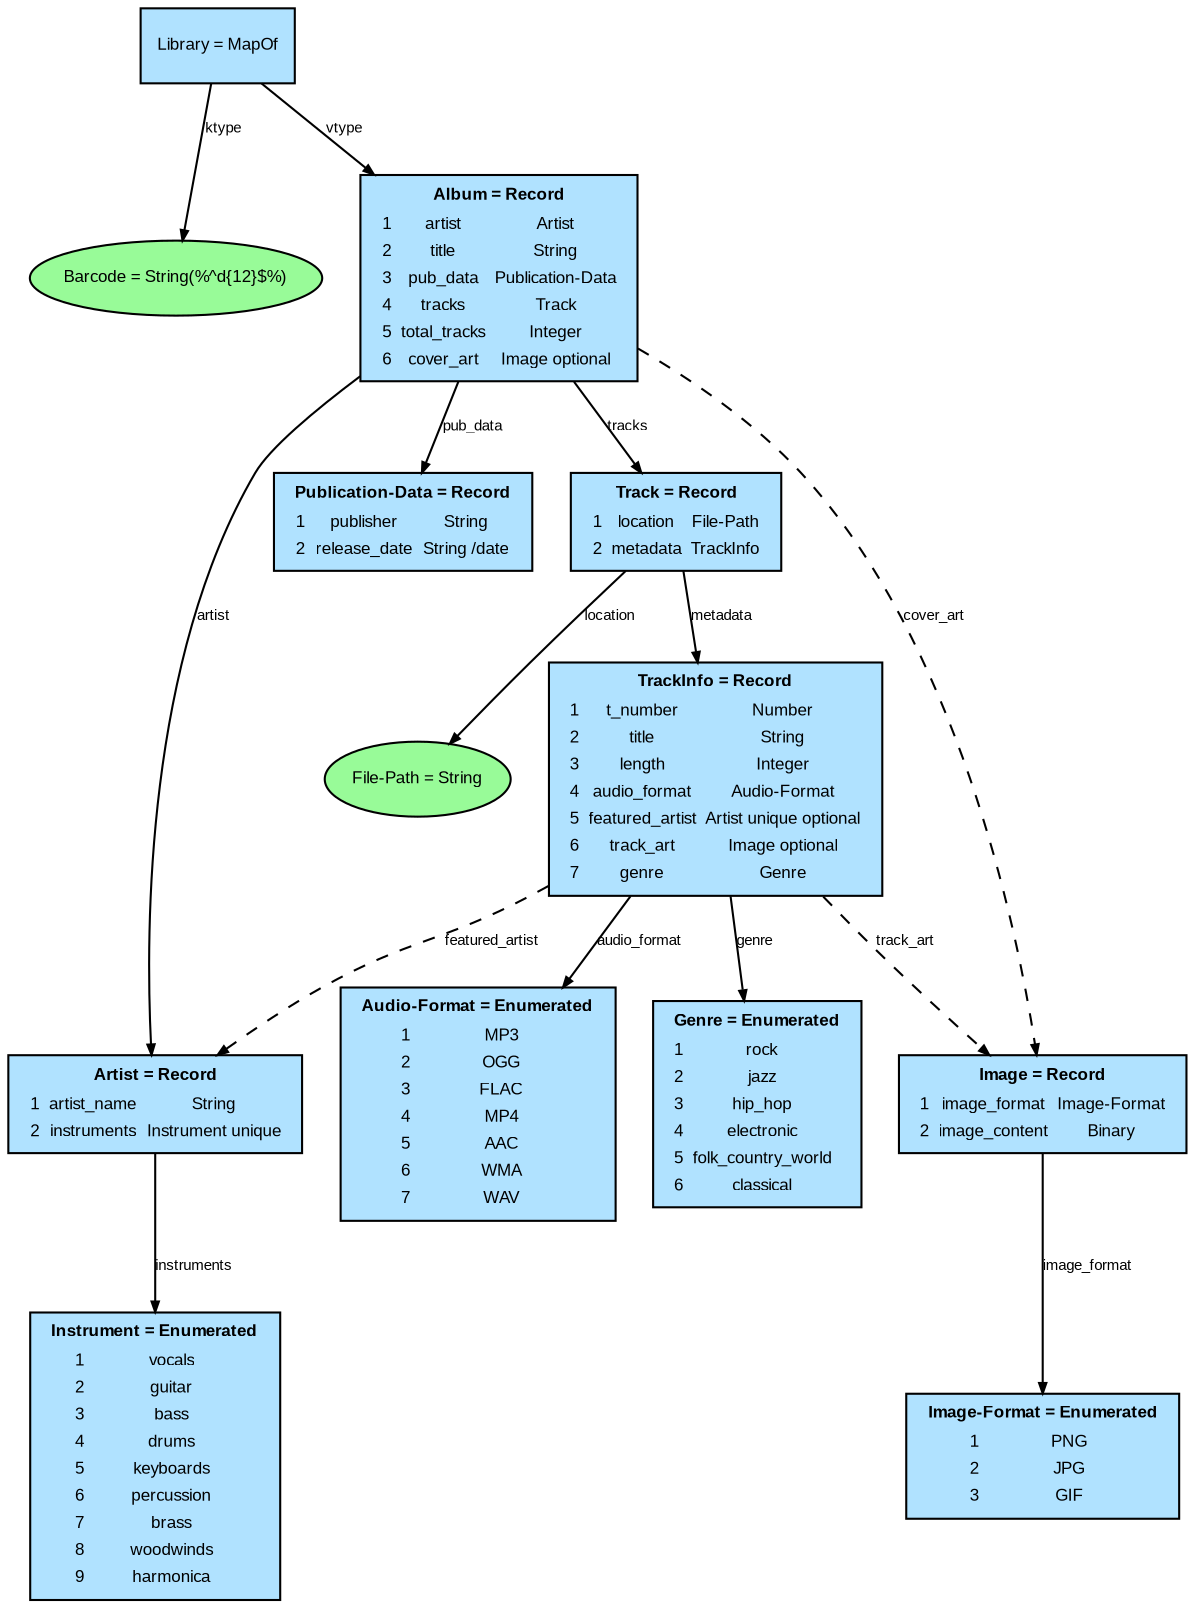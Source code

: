 # package: http://fake-audio.org/music-lib
# version: 1.1
# title: Music Library
# description: This information model defines a library of audio tracks, organized by album, with associated metadata regarding each track. It is modeled on the types of library data maintained by common websites and music file tag editors.
# license: CC0-1.0
# exports: ["Library"]

digraph G {
    graph [fontname=Times fontsize=12]
    node [fillcolor=lightskyblue1 fontname=Arial fontsize=8 shape=box style=filled]
    edge [arrowsize=0.5 fontname=Arial fontsize=7 labelangle=45.0 labeldistance=0.9]
    bgcolor=white
    n0 [label="Library = MapOf" shape=rectangle]
    n0 -> n1 [label=ktype]
    n0 -> n2 [label=vtype]

    n1 [label="Barcode = String(%^\d{12}$%)" fillcolor=palegreen shape=ellipse]

    n2 [label=<<table border='0' cellborder='0' cellspacing='0' cellpadding='2'><tr><td colspan='3'><b>Album = Record</b></td></tr><tr><td>1</td><td>artist</td><td>Artist</td></tr><tr><td>2</td><td>title</td><td>String</td></tr><tr><td>3</td><td>pub_data</td><td>Publication-Data</td></tr><tr><td>4</td><td>tracks</td><td>Track</td></tr><tr><td>5</td><td>total_tracks</td><td>Integer</td></tr><tr><td>6</td><td>cover_art</td><td>Image optional</td></tr></table>> shape=rectangle]
    n2 -> n6 [label=artist]
    n2 -> n3 [label=pub_data]
    n2 -> n8 [label=tracks]
    n2 -> n4 [label=cover_art style=dashed]

    n3 [label=<<table border='0' cellborder='0' cellspacing='0' cellpadding='2'><tr><td colspan='3'><b>Publication-Data = Record</b></td></tr><tr><td>1</td><td>publisher</td><td>String</td></tr><tr><td>2</td><td>release_date</td><td>String /date</td></tr></table>> shape=rectangle]

    n4 [label=<<table border='0' cellborder='0' cellspacing='0' cellpadding='2'><tr><td colspan='3'><b>Image = Record</b></td></tr><tr><td>1</td><td>image_format</td><td>Image-Format</td></tr><tr><td>2</td><td>image_content</td><td>Binary</td></tr></table>> shape=rectangle]
    n4 -> n5 [label=image_format]

    n5 [label=<<table border='0' cellborder='0' cellspacing='0' cellpadding='2'><tr><td colspan='4'><b>Image-Format = Enumerated</b></td></tr><tr><td>1</td><td>PNG</td><td></td></tr><tr><td>2</td><td>JPG</td><td></td></tr><tr><td>3</td><td>GIF</td><td></td></tr></table>> shape=rectangle]

    n6 [label=<<table border='0' cellborder='0' cellspacing='0' cellpadding='2'><tr><td colspan='3'><b>Artist = Record</b></td></tr><tr><td>1</td><td>artist_name</td><td>String</td></tr><tr><td>2</td><td>instruments</td><td>Instrument unique</td></tr></table>> shape=rectangle]
    n6 -> n7 [label=instruments]

    n7 [label=<<table border='0' cellborder='0' cellspacing='0' cellpadding='2'><tr><td colspan='4'><b>Instrument = Enumerated</b></td></tr><tr><td>1</td><td>vocals</td><td></td></tr><tr><td>2</td><td>guitar</td><td></td></tr><tr><td>3</td><td>bass</td><td></td></tr><tr><td>4</td><td>drums</td><td></td></tr><tr><td>5</td><td>keyboards</td><td></td></tr><tr><td>6</td><td>percussion</td><td></td></tr><tr><td>7</td><td>brass</td><td></td></tr><tr><td>8</td><td>woodwinds</td><td></td></tr><tr><td>9</td><td>harmonica</td><td></td></tr></table>> shape=rectangle]

    n8 [label=<<table border='0' cellborder='0' cellspacing='0' cellpadding='2'><tr><td colspan='3'><b>Track = Record</b></td></tr><tr><td>1</td><td>location</td><td>File-Path</td></tr><tr><td>2</td><td>metadata</td><td>TrackInfo</td></tr></table>> shape=rectangle]
    n8 -> n12 [label=location]
    n8 -> n9 [label=metadata]

    n9 [label=<<table border='0' cellborder='0' cellspacing='0' cellpadding='2'><tr><td colspan='3'><b>TrackInfo = Record</b></td></tr><tr><td>1</td><td>t_number</td><td>Number</td></tr><tr><td>2</td><td>title</td><td>String</td></tr><tr><td>3</td><td>length</td><td>Integer</td></tr><tr><td>4</td><td>audio_format</td><td>Audio-Format</td></tr><tr><td>5</td><td>featured_artist</td><td>Artist unique optional</td></tr><tr><td>6</td><td>track_art</td><td>Image optional</td></tr><tr><td>7</td><td>genre</td><td>Genre</td></tr></table>> shape=rectangle]
    n9 -> n10 [label=audio_format]
    n9 -> n6 [label=featured_artist style=dashed]
    n9 -> n4 [label=track_art style=dashed]
    n9 -> n11 [label=genre]

    n10 [label=<<table border='0' cellborder='0' cellspacing='0' cellpadding='2'><tr><td colspan='4'><b>Audio-Format = Enumerated</b></td></tr><tr><td>1</td><td>MP3</td><td></td></tr><tr><td>2</td><td>OGG</td><td></td></tr><tr><td>3</td><td>FLAC</td><td></td></tr><tr><td>4</td><td>MP4</td><td></td></tr><tr><td>5</td><td>AAC</td><td></td></tr><tr><td>6</td><td>WMA</td><td></td></tr><tr><td>7</td><td>WAV</td><td></td></tr></table>> shape=rectangle]

    n11 [label=<<table border='0' cellborder='0' cellspacing='0' cellpadding='2'><tr><td colspan='4'><b>Genre = Enumerated</b></td></tr><tr><td>1</td><td>rock</td><td></td></tr><tr><td>2</td><td>jazz</td><td></td></tr><tr><td>3</td><td>hip_hop</td><td></td></tr><tr><td>4</td><td>electronic</td><td></td></tr><tr><td>5</td><td>folk_country_world</td><td></td></tr><tr><td>6</td><td>classical</td><td></td></tr></table>> shape=rectangle]

    n12 [label="File-Path = String" fillcolor=palegreen shape=ellipse]
}
